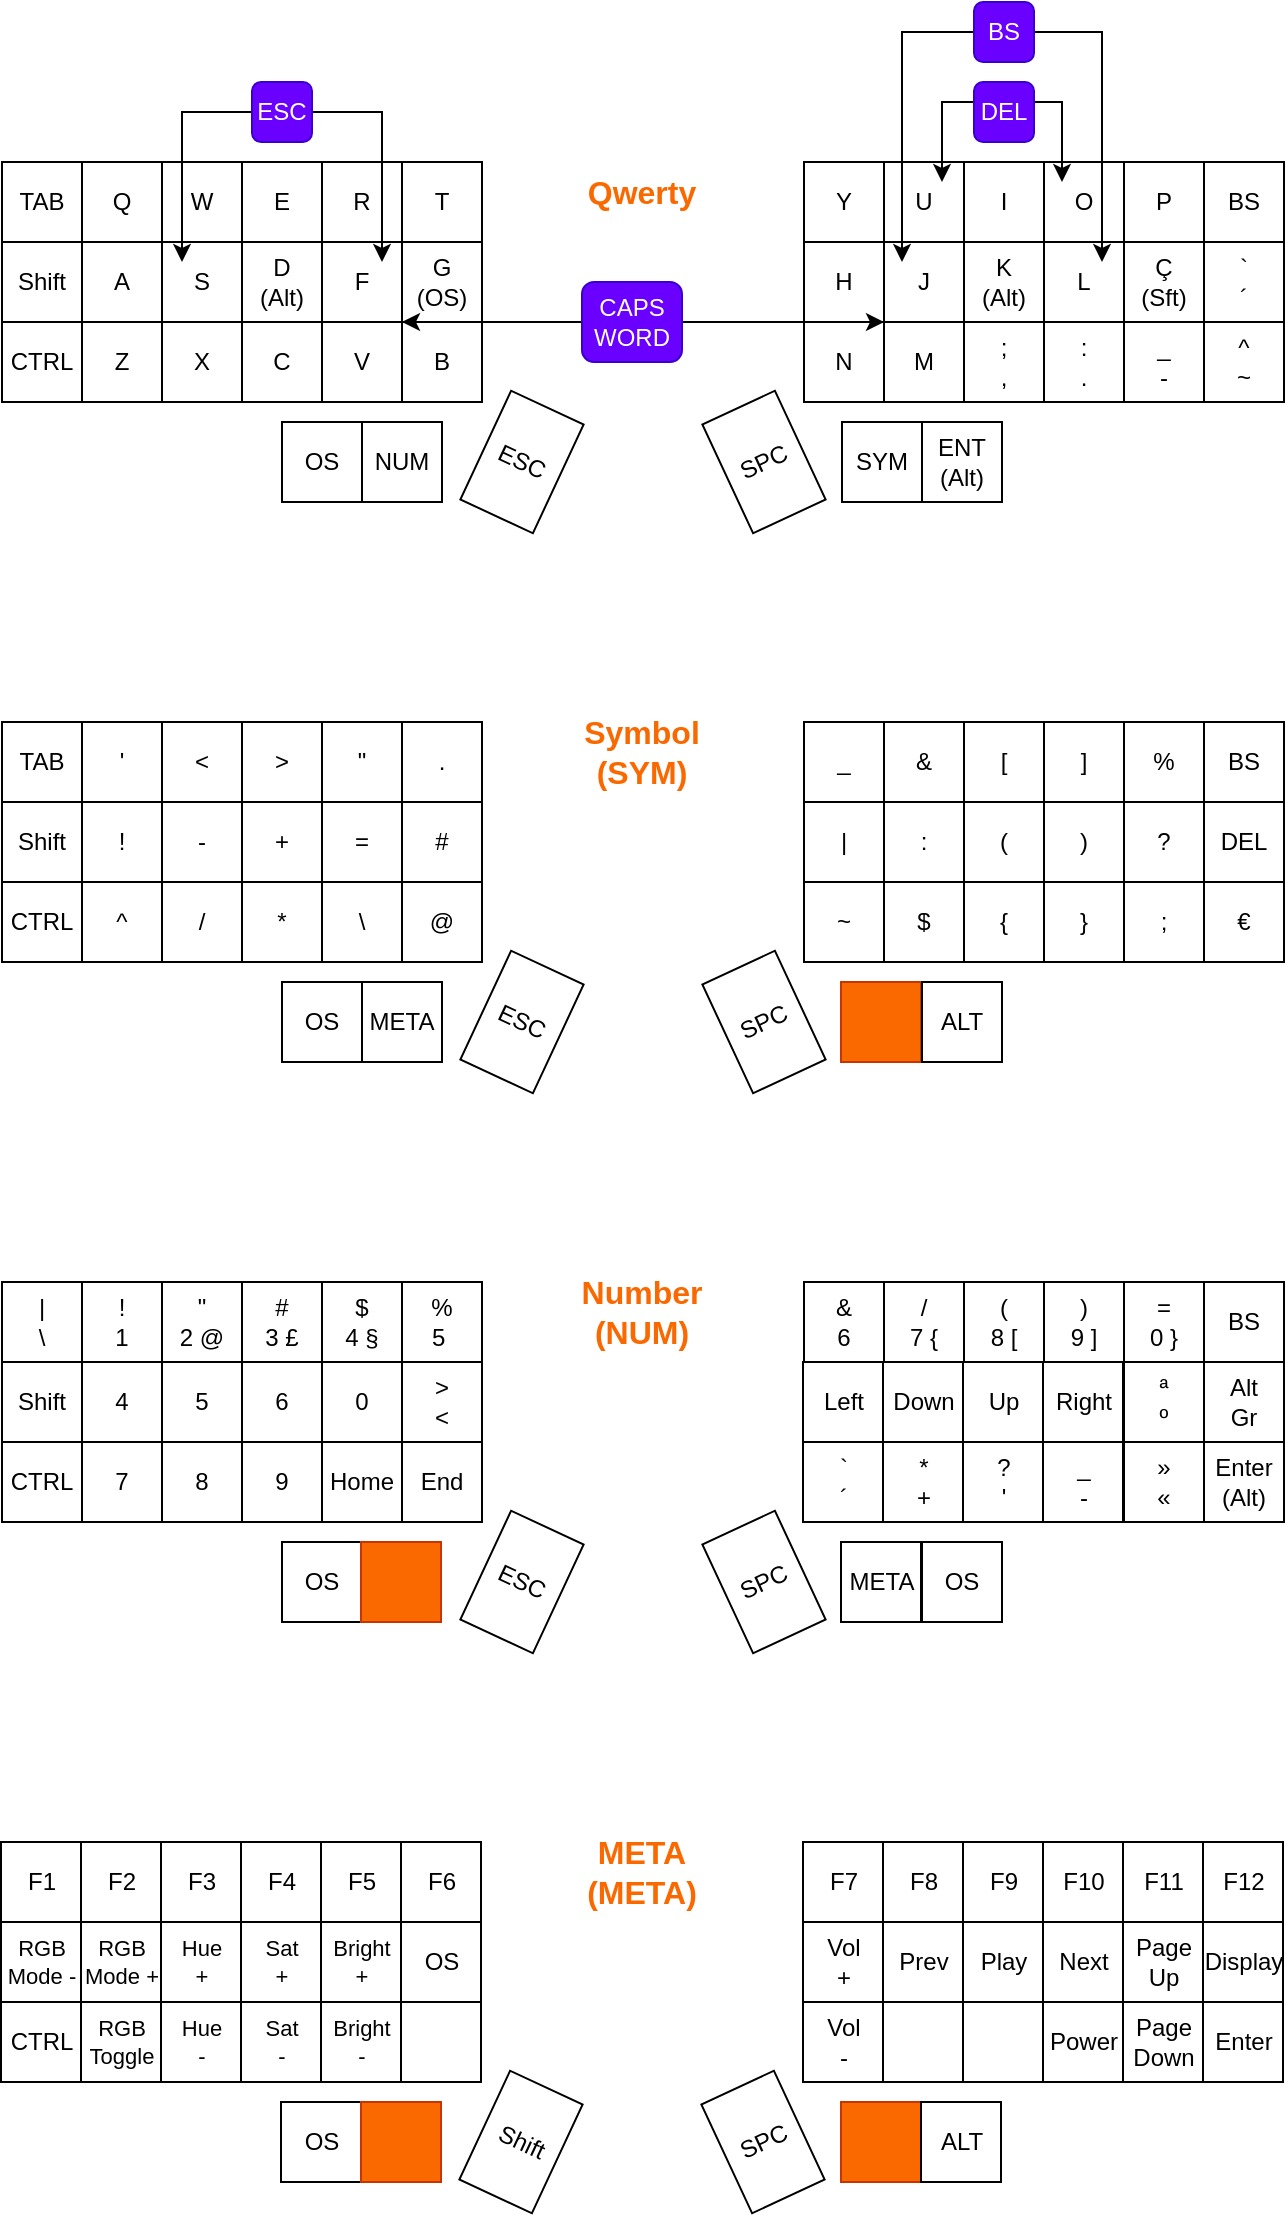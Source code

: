 <mxfile version="20.8.10" type="device"><diagram name="Page-1" id="RjyNpweCf3BuNqAkhzB8"><mxGraphModel dx="1399" dy="866" grid="1" gridSize="10" guides="1" tooltips="1" connect="1" arrows="1" fold="1" page="1" pageScale="1" pageWidth="827" pageHeight="1169" math="0" shadow="0"><root><mxCell id="0"/><mxCell id="1" parent="0"/><mxCell id="gcK_eplWtHW8My9eg8PI-1" value="TAB" style="rounded=0;whiteSpace=wrap;html=1;" parent="1" vertex="1"><mxGeometry x="80" y="120" width="40" height="40" as="geometry"/></mxCell><mxCell id="gcK_eplWtHW8My9eg8PI-2" value="Q" style="rounded=0;whiteSpace=wrap;html=1;" parent="1" vertex="1"><mxGeometry x="120" y="120" width="40" height="40" as="geometry"/></mxCell><mxCell id="gcK_eplWtHW8My9eg8PI-3" value="W" style="rounded=0;whiteSpace=wrap;html=1;" parent="1" vertex="1"><mxGeometry x="160" y="120" width="40" height="40" as="geometry"/></mxCell><mxCell id="gcK_eplWtHW8My9eg8PI-4" value="E" style="rounded=0;whiteSpace=wrap;html=1;" parent="1" vertex="1"><mxGeometry x="200" y="120" width="40" height="40" as="geometry"/></mxCell><mxCell id="gcK_eplWtHW8My9eg8PI-5" value="R" style="rounded=0;whiteSpace=wrap;html=1;" parent="1" vertex="1"><mxGeometry x="240" y="120" width="40" height="40" as="geometry"/></mxCell><mxCell id="gcK_eplWtHW8My9eg8PI-6" value="T" style="rounded=0;whiteSpace=wrap;html=1;" parent="1" vertex="1"><mxGeometry x="280" y="120" width="40" height="40" as="geometry"/></mxCell><mxCell id="gcK_eplWtHW8My9eg8PI-7" value="Y" style="rounded=0;whiteSpace=wrap;html=1;" parent="1" vertex="1"><mxGeometry x="481" y="120" width="40" height="40" as="geometry"/></mxCell><mxCell id="gcK_eplWtHW8My9eg8PI-8" value="U" style="rounded=0;whiteSpace=wrap;html=1;" parent="1" vertex="1"><mxGeometry x="521" y="120" width="40" height="40" as="geometry"/></mxCell><mxCell id="gcK_eplWtHW8My9eg8PI-9" value="I" style="rounded=0;whiteSpace=wrap;html=1;" parent="1" vertex="1"><mxGeometry x="561" y="120" width="40" height="40" as="geometry"/></mxCell><mxCell id="gcK_eplWtHW8My9eg8PI-10" value="O" style="rounded=0;whiteSpace=wrap;html=1;" parent="1" vertex="1"><mxGeometry x="601" y="120" width="40" height="40" as="geometry"/></mxCell><mxCell id="gcK_eplWtHW8My9eg8PI-11" value="P" style="rounded=0;whiteSpace=wrap;html=1;" parent="1" vertex="1"><mxGeometry x="641" y="120" width="40" height="40" as="geometry"/></mxCell><mxCell id="gcK_eplWtHW8My9eg8PI-12" value="BS" style="rounded=0;whiteSpace=wrap;html=1;" parent="1" vertex="1"><mxGeometry x="681" y="120" width="40" height="40" as="geometry"/></mxCell><mxCell id="gcK_eplWtHW8My9eg8PI-13" value="H" style="rounded=0;whiteSpace=wrap;html=1;" parent="1" vertex="1"><mxGeometry x="481" y="160" width="40" height="40" as="geometry"/></mxCell><mxCell id="gcK_eplWtHW8My9eg8PI-14" value="J" style="rounded=0;whiteSpace=wrap;html=1;" parent="1" vertex="1"><mxGeometry x="521" y="160" width="40" height="40" as="geometry"/></mxCell><mxCell id="gcK_eplWtHW8My9eg8PI-15" value="K&lt;br&gt;(Alt)" style="rounded=0;whiteSpace=wrap;html=1;" parent="1" vertex="1"><mxGeometry x="561" y="160" width="40" height="40" as="geometry"/></mxCell><mxCell id="gcK_eplWtHW8My9eg8PI-16" value="L" style="rounded=0;whiteSpace=wrap;html=1;" parent="1" vertex="1"><mxGeometry x="601" y="160" width="40" height="40" as="geometry"/></mxCell><mxCell id="gcK_eplWtHW8My9eg8PI-17" value="Ç&lt;br&gt;(Sft)" style="rounded=0;whiteSpace=wrap;html=1;" parent="1" vertex="1"><mxGeometry x="641" y="160" width="40" height="40" as="geometry"/></mxCell><mxCell id="gcK_eplWtHW8My9eg8PI-18" value="`&lt;br&gt;´" style="rounded=0;whiteSpace=wrap;html=1;" parent="1" vertex="1"><mxGeometry x="681" y="160" width="40" height="40" as="geometry"/></mxCell><mxCell id="gcK_eplWtHW8My9eg8PI-19" value="N" style="rounded=0;whiteSpace=wrap;html=1;" parent="1" vertex="1"><mxGeometry x="481" y="200" width="40" height="40" as="geometry"/></mxCell><mxCell id="gcK_eplWtHW8My9eg8PI-20" value="M" style="rounded=0;whiteSpace=wrap;html=1;" parent="1" vertex="1"><mxGeometry x="521" y="200" width="40" height="40" as="geometry"/></mxCell><mxCell id="gcK_eplWtHW8My9eg8PI-21" value=";&lt;br&gt;," style="rounded=0;whiteSpace=wrap;html=1;" parent="1" vertex="1"><mxGeometry x="561" y="200" width="40" height="40" as="geometry"/></mxCell><mxCell id="gcK_eplWtHW8My9eg8PI-22" value=":&lt;br&gt;." style="rounded=0;whiteSpace=wrap;html=1;" parent="1" vertex="1"><mxGeometry x="601" y="200" width="40" height="40" as="geometry"/></mxCell><mxCell id="gcK_eplWtHW8My9eg8PI-23" value="_&lt;br&gt;-" style="rounded=0;whiteSpace=wrap;html=1;" parent="1" vertex="1"><mxGeometry x="641" y="200" width="40" height="40" as="geometry"/></mxCell><mxCell id="gcK_eplWtHW8My9eg8PI-24" value="^&lt;br&gt;~" style="rounded=0;whiteSpace=wrap;html=1;" parent="1" vertex="1"><mxGeometry x="681" y="200" width="40" height="40" as="geometry"/></mxCell><mxCell id="gcK_eplWtHW8My9eg8PI-25" value="Shift" style="rounded=0;whiteSpace=wrap;html=1;" parent="1" vertex="1"><mxGeometry x="80" y="160" width="40" height="40" as="geometry"/></mxCell><mxCell id="gcK_eplWtHW8My9eg8PI-26" value="A" style="rounded=0;whiteSpace=wrap;html=1;" parent="1" vertex="1"><mxGeometry x="120" y="160" width="40" height="40" as="geometry"/></mxCell><mxCell id="gcK_eplWtHW8My9eg8PI-27" value="S" style="rounded=0;whiteSpace=wrap;html=1;" parent="1" vertex="1"><mxGeometry x="160" y="160" width="40" height="40" as="geometry"/></mxCell><mxCell id="gcK_eplWtHW8My9eg8PI-28" value="D&lt;br&gt;(Alt)" style="rounded=0;whiteSpace=wrap;html=1;" parent="1" vertex="1"><mxGeometry x="200" y="160" width="40" height="40" as="geometry"/></mxCell><mxCell id="gcK_eplWtHW8My9eg8PI-29" value="F" style="rounded=0;whiteSpace=wrap;html=1;" parent="1" vertex="1"><mxGeometry x="240" y="160" width="40" height="40" as="geometry"/></mxCell><mxCell id="gcK_eplWtHW8My9eg8PI-30" value="G&lt;br&gt;(OS)" style="rounded=0;whiteSpace=wrap;html=1;" parent="1" vertex="1"><mxGeometry x="280" y="160" width="40" height="40" as="geometry"/></mxCell><mxCell id="gcK_eplWtHW8My9eg8PI-31" value="CTRL" style="rounded=0;whiteSpace=wrap;html=1;" parent="1" vertex="1"><mxGeometry x="80" y="200" width="40" height="40" as="geometry"/></mxCell><mxCell id="gcK_eplWtHW8My9eg8PI-32" value="Z" style="rounded=0;whiteSpace=wrap;html=1;" parent="1" vertex="1"><mxGeometry x="120" y="200" width="40" height="40" as="geometry"/></mxCell><mxCell id="gcK_eplWtHW8My9eg8PI-33" value="X" style="rounded=0;whiteSpace=wrap;html=1;" parent="1" vertex="1"><mxGeometry x="160" y="200" width="40" height="40" as="geometry"/></mxCell><mxCell id="gcK_eplWtHW8My9eg8PI-34" value="C" style="rounded=0;whiteSpace=wrap;html=1;" parent="1" vertex="1"><mxGeometry x="200" y="200" width="40" height="40" as="geometry"/></mxCell><mxCell id="gcK_eplWtHW8My9eg8PI-35" value="V" style="rounded=0;whiteSpace=wrap;html=1;" parent="1" vertex="1"><mxGeometry x="240" y="200" width="40" height="40" as="geometry"/></mxCell><mxCell id="gcK_eplWtHW8My9eg8PI-36" value="B" style="rounded=0;whiteSpace=wrap;html=1;" parent="1" vertex="1"><mxGeometry x="280" y="200" width="40" height="40" as="geometry"/></mxCell><mxCell id="gcK_eplWtHW8My9eg8PI-37" value="OS" style="rounded=0;whiteSpace=wrap;html=1;" parent="1" vertex="1"><mxGeometry x="220" y="250" width="40" height="40" as="geometry"/></mxCell><mxCell id="gcK_eplWtHW8My9eg8PI-38" value="NUM" style="rounded=0;whiteSpace=wrap;html=1;" parent="1" vertex="1"><mxGeometry x="260" y="250" width="40" height="40" as="geometry"/></mxCell><mxCell id="gcK_eplWtHW8My9eg8PI-39" value="SPC" style="rounded=0;whiteSpace=wrap;html=1;rotation=335;" parent="1" vertex="1"><mxGeometry x="441" y="240" width="40" height="60" as="geometry"/></mxCell><mxCell id="gcK_eplWtHW8My9eg8PI-40" value="ESC" style="rounded=0;whiteSpace=wrap;html=1;rotation=25;" parent="1" vertex="1"><mxGeometry x="320" y="240" width="40" height="60" as="geometry"/></mxCell><mxCell id="gcK_eplWtHW8My9eg8PI-41" value="SYM" style="rounded=0;whiteSpace=wrap;html=1;" parent="1" vertex="1"><mxGeometry x="500" y="250" width="40" height="40" as="geometry"/></mxCell><mxCell id="gcK_eplWtHW8My9eg8PI-42" value="ENT&lt;br&gt;(Alt)" style="rounded=0;whiteSpace=wrap;html=1;" parent="1" vertex="1"><mxGeometry x="540" y="250" width="40" height="40" as="geometry"/></mxCell><mxCell id="gcK_eplWtHW8My9eg8PI-49" style="edgeStyle=orthogonalEdgeStyle;rounded=0;orthogonalLoop=1;jettySize=auto;html=1;exitX=1;exitY=0.5;exitDx=0;exitDy=0;entryX=0.75;entryY=0.25;entryDx=0;entryDy=0;entryPerimeter=0;" parent="1" source="gcK_eplWtHW8My9eg8PI-43" target="gcK_eplWtHW8My9eg8PI-29" edge="1"><mxGeometry relative="1" as="geometry"/></mxCell><mxCell id="gcK_eplWtHW8My9eg8PI-50" style="edgeStyle=orthogonalEdgeStyle;rounded=0;orthogonalLoop=1;jettySize=auto;html=1;exitX=0;exitY=0.5;exitDx=0;exitDy=0;entryX=0.25;entryY=0.25;entryDx=0;entryDy=0;entryPerimeter=0;" parent="1" source="gcK_eplWtHW8My9eg8PI-43" target="gcK_eplWtHW8My9eg8PI-27" edge="1"><mxGeometry relative="1" as="geometry"/></mxCell><mxCell id="gcK_eplWtHW8My9eg8PI-43" value="ESC" style="rounded=1;whiteSpace=wrap;html=1;fillColor=#6a00ff;fontColor=#ffffff;strokeColor=#3700CC;" parent="1" vertex="1"><mxGeometry x="205" y="80" width="30" height="30" as="geometry"/></mxCell><mxCell id="gcK_eplWtHW8My9eg8PI-47" style="edgeStyle=orthogonalEdgeStyle;rounded=0;orthogonalLoop=1;jettySize=auto;html=1;exitX=0;exitY=0.5;exitDx=0;exitDy=0;entryX=0.225;entryY=0.25;entryDx=0;entryDy=0;entryPerimeter=0;" parent="1" source="gcK_eplWtHW8My9eg8PI-46" target="gcK_eplWtHW8My9eg8PI-14" edge="1"><mxGeometry relative="1" as="geometry"/></mxCell><mxCell id="gcK_eplWtHW8My9eg8PI-48" style="edgeStyle=orthogonalEdgeStyle;rounded=0;orthogonalLoop=1;jettySize=auto;html=1;exitX=1;exitY=0.5;exitDx=0;exitDy=0;entryX=0.725;entryY=0.25;entryDx=0;entryDy=0;entryPerimeter=0;" parent="1" source="gcK_eplWtHW8My9eg8PI-46" target="gcK_eplWtHW8My9eg8PI-16" edge="1"><mxGeometry relative="1" as="geometry"/></mxCell><mxCell id="gcK_eplWtHW8My9eg8PI-46" value="BS" style="rounded=1;whiteSpace=wrap;html=1;fillColor=#6a00ff;fontColor=#ffffff;strokeColor=#3700CC;" parent="1" vertex="1"><mxGeometry x="566" y="40" width="30" height="30" as="geometry"/></mxCell><mxCell id="gcK_eplWtHW8My9eg8PI-52" style="edgeStyle=orthogonalEdgeStyle;rounded=0;orthogonalLoop=1;jettySize=auto;html=1;exitX=0;exitY=0.5;exitDx=0;exitDy=0;entryX=0.725;entryY=0.25;entryDx=0;entryDy=0;entryPerimeter=0;jumpStyle=arc;" parent="1" source="gcK_eplWtHW8My9eg8PI-51" target="gcK_eplWtHW8My9eg8PI-8" edge="1"><mxGeometry relative="1" as="geometry"><Array as="points"><mxPoint x="566" y="90"/><mxPoint x="550" y="90"/></Array></mxGeometry></mxCell><mxCell id="gcK_eplWtHW8My9eg8PI-53" style="edgeStyle=orthogonalEdgeStyle;rounded=0;jumpStyle=arc;orthogonalLoop=1;jettySize=auto;html=1;exitX=1;exitY=0.5;exitDx=0;exitDy=0;entryX=0.225;entryY=0.25;entryDx=0;entryDy=0;entryPerimeter=0;" parent="1" source="gcK_eplWtHW8My9eg8PI-51" target="gcK_eplWtHW8My9eg8PI-10" edge="1"><mxGeometry relative="1" as="geometry"><Array as="points"><mxPoint x="596" y="90"/><mxPoint x="610" y="90"/></Array></mxGeometry></mxCell><mxCell id="gcK_eplWtHW8My9eg8PI-51" value="DEL" style="rounded=1;whiteSpace=wrap;html=1;fillColor=#6a00ff;fontColor=#ffffff;strokeColor=#3700CC;" parent="1" vertex="1"><mxGeometry x="566" y="80" width="30" height="30" as="geometry"/></mxCell><mxCell id="gcK_eplWtHW8My9eg8PI-56" style="edgeStyle=orthogonalEdgeStyle;rounded=0;jumpStyle=arc;orthogonalLoop=1;jettySize=auto;html=1;exitX=0;exitY=0.5;exitDx=0;exitDy=0;entryX=0;entryY=1;entryDx=0;entryDy=0;" parent="1" source="gcK_eplWtHW8My9eg8PI-55" target="gcK_eplWtHW8My9eg8PI-30" edge="1"><mxGeometry relative="1" as="geometry"><Array as="points"><mxPoint x="310" y="200"/><mxPoint x="310" y="200"/></Array></mxGeometry></mxCell><mxCell id="gcK_eplWtHW8My9eg8PI-57" style="edgeStyle=orthogonalEdgeStyle;rounded=0;jumpStyle=arc;orthogonalLoop=1;jettySize=auto;html=1;exitX=1;exitY=0.5;exitDx=0;exitDy=0;entryX=1;entryY=0;entryDx=0;entryDy=0;" parent="1" source="gcK_eplWtHW8My9eg8PI-55" target="gcK_eplWtHW8My9eg8PI-19" edge="1"><mxGeometry relative="1" as="geometry"><Array as="points"><mxPoint x="490" y="200"/><mxPoint x="490" y="200"/></Array></mxGeometry></mxCell><mxCell id="gcK_eplWtHW8My9eg8PI-55" value="CAPS&lt;br&gt;WORD" style="rounded=1;whiteSpace=wrap;html=1;fillColor=#6a00ff;fontColor=#ffffff;strokeColor=#3700CC;" parent="1" vertex="1"><mxGeometry x="370" y="180" width="50" height="40" as="geometry"/></mxCell><mxCell id="gcK_eplWtHW8My9eg8PI-58" value="&lt;font style=&quot;font-size: 16px;&quot;&gt;&lt;b style=&quot;font-size: 16px;&quot;&gt;Qwerty&lt;/b&gt;&lt;/font&gt;" style="text;html=1;strokeColor=none;fillColor=none;align=center;verticalAlign=middle;whiteSpace=wrap;rounded=0;fontSize=16;fontColor=#fa6800;" parent="1" vertex="1"><mxGeometry x="370" y="120" width="60" height="30" as="geometry"/></mxCell><mxCell id="gcK_eplWtHW8My9eg8PI-59" value="TAB" style="rounded=0;whiteSpace=wrap;html=1;" parent="1" vertex="1"><mxGeometry x="80" y="400" width="40" height="40" as="geometry"/></mxCell><mxCell id="gcK_eplWtHW8My9eg8PI-60" value="'" style="rounded=0;whiteSpace=wrap;html=1;" parent="1" vertex="1"><mxGeometry x="120" y="400" width="40" height="40" as="geometry"/></mxCell><mxCell id="gcK_eplWtHW8My9eg8PI-61" value="&amp;lt;" style="rounded=0;whiteSpace=wrap;html=1;" parent="1" vertex="1"><mxGeometry x="160" y="400" width="40" height="40" as="geometry"/></mxCell><mxCell id="gcK_eplWtHW8My9eg8PI-62" value="&amp;gt;" style="rounded=0;whiteSpace=wrap;html=1;" parent="1" vertex="1"><mxGeometry x="200" y="400" width="40" height="40" as="geometry"/></mxCell><mxCell id="gcK_eplWtHW8My9eg8PI-63" value="&quot;" style="rounded=0;whiteSpace=wrap;html=1;" parent="1" vertex="1"><mxGeometry x="240" y="400" width="40" height="40" as="geometry"/></mxCell><mxCell id="gcK_eplWtHW8My9eg8PI-64" value="." style="rounded=0;whiteSpace=wrap;html=1;" parent="1" vertex="1"><mxGeometry x="280" y="400" width="40" height="40" as="geometry"/></mxCell><mxCell id="gcK_eplWtHW8My9eg8PI-65" value="_" style="rounded=0;whiteSpace=wrap;html=1;" parent="1" vertex="1"><mxGeometry x="481" y="400" width="40" height="40" as="geometry"/></mxCell><mxCell id="gcK_eplWtHW8My9eg8PI-66" value="&amp;amp;" style="rounded=0;whiteSpace=wrap;html=1;" parent="1" vertex="1"><mxGeometry x="521" y="400" width="40" height="40" as="geometry"/></mxCell><mxCell id="gcK_eplWtHW8My9eg8PI-67" value="[" style="rounded=0;whiteSpace=wrap;html=1;" parent="1" vertex="1"><mxGeometry x="561" y="400" width="40" height="40" as="geometry"/></mxCell><mxCell id="gcK_eplWtHW8My9eg8PI-68" value="]" style="rounded=0;whiteSpace=wrap;html=1;" parent="1" vertex="1"><mxGeometry x="601" y="400" width="40" height="40" as="geometry"/></mxCell><mxCell id="gcK_eplWtHW8My9eg8PI-69" value="%" style="rounded=0;whiteSpace=wrap;html=1;" parent="1" vertex="1"><mxGeometry x="641" y="400" width="40" height="40" as="geometry"/></mxCell><mxCell id="gcK_eplWtHW8My9eg8PI-70" value="BS" style="rounded=0;whiteSpace=wrap;html=1;" parent="1" vertex="1"><mxGeometry x="681" y="400" width="40" height="40" as="geometry"/></mxCell><mxCell id="gcK_eplWtHW8My9eg8PI-71" value="|" style="rounded=0;whiteSpace=wrap;html=1;" parent="1" vertex="1"><mxGeometry x="481" y="440" width="40" height="40" as="geometry"/></mxCell><mxCell id="gcK_eplWtHW8My9eg8PI-72" value=":" style="rounded=0;whiteSpace=wrap;html=1;" parent="1" vertex="1"><mxGeometry x="521" y="440" width="40" height="40" as="geometry"/></mxCell><mxCell id="gcK_eplWtHW8My9eg8PI-73" value="(" style="rounded=0;whiteSpace=wrap;html=1;" parent="1" vertex="1"><mxGeometry x="561" y="440" width="40" height="40" as="geometry"/></mxCell><mxCell id="gcK_eplWtHW8My9eg8PI-74" value=")" style="rounded=0;whiteSpace=wrap;html=1;" parent="1" vertex="1"><mxGeometry x="601" y="440" width="40" height="40" as="geometry"/></mxCell><mxCell id="gcK_eplWtHW8My9eg8PI-75" value="?" style="rounded=0;whiteSpace=wrap;html=1;" parent="1" vertex="1"><mxGeometry x="641" y="440" width="40" height="40" as="geometry"/></mxCell><mxCell id="gcK_eplWtHW8My9eg8PI-76" value="DEL" style="rounded=0;whiteSpace=wrap;html=1;" parent="1" vertex="1"><mxGeometry x="681" y="440" width="40" height="40" as="geometry"/></mxCell><mxCell id="gcK_eplWtHW8My9eg8PI-77" value="~" style="rounded=0;whiteSpace=wrap;html=1;" parent="1" vertex="1"><mxGeometry x="481" y="480" width="40" height="40" as="geometry"/></mxCell><mxCell id="gcK_eplWtHW8My9eg8PI-78" value="$" style="rounded=0;whiteSpace=wrap;html=1;" parent="1" vertex="1"><mxGeometry x="521" y="480" width="40" height="40" as="geometry"/></mxCell><mxCell id="gcK_eplWtHW8My9eg8PI-79" value="{" style="rounded=0;whiteSpace=wrap;html=1;" parent="1" vertex="1"><mxGeometry x="561" y="480" width="40" height="40" as="geometry"/></mxCell><mxCell id="gcK_eplWtHW8My9eg8PI-80" value="}" style="rounded=0;whiteSpace=wrap;html=1;" parent="1" vertex="1"><mxGeometry x="601" y="480" width="40" height="40" as="geometry"/></mxCell><mxCell id="gcK_eplWtHW8My9eg8PI-81" value=";" style="rounded=0;whiteSpace=wrap;html=1;" parent="1" vertex="1"><mxGeometry x="641" y="480" width="40" height="40" as="geometry"/></mxCell><mxCell id="gcK_eplWtHW8My9eg8PI-82" value="€" style="rounded=0;whiteSpace=wrap;html=1;" parent="1" vertex="1"><mxGeometry x="681" y="480" width="40" height="40" as="geometry"/></mxCell><mxCell id="gcK_eplWtHW8My9eg8PI-83" value="Shift" style="rounded=0;whiteSpace=wrap;html=1;" parent="1" vertex="1"><mxGeometry x="80" y="440" width="40" height="40" as="geometry"/></mxCell><mxCell id="gcK_eplWtHW8My9eg8PI-84" value="!" style="rounded=0;whiteSpace=wrap;html=1;" parent="1" vertex="1"><mxGeometry x="120" y="440" width="40" height="40" as="geometry"/></mxCell><mxCell id="gcK_eplWtHW8My9eg8PI-85" value="-" style="rounded=0;whiteSpace=wrap;html=1;" parent="1" vertex="1"><mxGeometry x="160" y="440" width="40" height="40" as="geometry"/></mxCell><mxCell id="gcK_eplWtHW8My9eg8PI-86" value="+" style="rounded=0;whiteSpace=wrap;html=1;" parent="1" vertex="1"><mxGeometry x="200" y="440" width="40" height="40" as="geometry"/></mxCell><mxCell id="gcK_eplWtHW8My9eg8PI-87" value="=" style="rounded=0;whiteSpace=wrap;html=1;" parent="1" vertex="1"><mxGeometry x="240" y="440" width="40" height="40" as="geometry"/></mxCell><mxCell id="gcK_eplWtHW8My9eg8PI-88" value="#" style="rounded=0;whiteSpace=wrap;html=1;" parent="1" vertex="1"><mxGeometry x="280" y="440" width="40" height="40" as="geometry"/></mxCell><mxCell id="gcK_eplWtHW8My9eg8PI-89" value="CTRL" style="rounded=0;whiteSpace=wrap;html=1;" parent="1" vertex="1"><mxGeometry x="80" y="480" width="40" height="40" as="geometry"/></mxCell><mxCell id="gcK_eplWtHW8My9eg8PI-90" value="^" style="rounded=0;whiteSpace=wrap;html=1;" parent="1" vertex="1"><mxGeometry x="120" y="480" width="40" height="40" as="geometry"/></mxCell><mxCell id="gcK_eplWtHW8My9eg8PI-91" value="/" style="rounded=0;whiteSpace=wrap;html=1;" parent="1" vertex="1"><mxGeometry x="160" y="480" width="40" height="40" as="geometry"/></mxCell><mxCell id="gcK_eplWtHW8My9eg8PI-92" value="*" style="rounded=0;whiteSpace=wrap;html=1;" parent="1" vertex="1"><mxGeometry x="200" y="480" width="40" height="40" as="geometry"/></mxCell><mxCell id="gcK_eplWtHW8My9eg8PI-93" value="\" style="rounded=0;whiteSpace=wrap;html=1;" parent="1" vertex="1"><mxGeometry x="240" y="480" width="40" height="40" as="geometry"/></mxCell><mxCell id="gcK_eplWtHW8My9eg8PI-94" value="@" style="rounded=0;whiteSpace=wrap;html=1;" parent="1" vertex="1"><mxGeometry x="280" y="480" width="40" height="40" as="geometry"/></mxCell><mxCell id="gcK_eplWtHW8My9eg8PI-95" value="OS" style="rounded=0;whiteSpace=wrap;html=1;" parent="1" vertex="1"><mxGeometry x="220" y="530" width="40" height="40" as="geometry"/></mxCell><mxCell id="gcK_eplWtHW8My9eg8PI-96" value="" style="rounded=0;whiteSpace=wrap;html=1;fillColor=#fa6800;fontColor=#000000;strokeColor=#C73500;" parent="1" vertex="1"><mxGeometry x="499.5" y="530" width="40" height="40" as="geometry"/></mxCell><mxCell id="gcK_eplWtHW8My9eg8PI-97" value="SPC" style="rounded=0;whiteSpace=wrap;html=1;rotation=335;" parent="1" vertex="1"><mxGeometry x="441" y="520" width="40" height="60" as="geometry"/></mxCell><mxCell id="gcK_eplWtHW8My9eg8PI-98" value="ESC" style="rounded=0;whiteSpace=wrap;html=1;rotation=25;" parent="1" vertex="1"><mxGeometry x="320" y="520" width="40" height="60" as="geometry"/></mxCell><mxCell id="gcK_eplWtHW8My9eg8PI-99" value="META" style="rounded=0;whiteSpace=wrap;html=1;" parent="1" vertex="1"><mxGeometry x="260" y="530" width="40" height="40" as="geometry"/></mxCell><mxCell id="gcK_eplWtHW8My9eg8PI-100" value="ALT" style="rounded=0;whiteSpace=wrap;html=1;" parent="1" vertex="1"><mxGeometry x="540" y="530" width="40" height="40" as="geometry"/></mxCell><mxCell id="gcK_eplWtHW8My9eg8PI-113" value="&lt;font style=&quot;font-size: 16px;&quot;&gt;&lt;b style=&quot;font-size: 16px;&quot;&gt;Symbol&lt;br&gt;(SYM)&lt;br&gt;&lt;/b&gt;&lt;/font&gt;" style="text;html=1;strokeColor=none;fillColor=none;align=center;verticalAlign=middle;whiteSpace=wrap;rounded=0;fontSize=16;fontColor=#FA6800;" parent="1" vertex="1"><mxGeometry x="370" y="400" width="60" height="30" as="geometry"/></mxCell><mxCell id="gcK_eplWtHW8My9eg8PI-114" value="|&lt;br&gt;\" style="rounded=0;whiteSpace=wrap;html=1;" parent="1" vertex="1"><mxGeometry x="80" y="680" width="40" height="40" as="geometry"/></mxCell><mxCell id="gcK_eplWtHW8My9eg8PI-115" value="!&lt;br&gt;1" style="rounded=0;whiteSpace=wrap;html=1;" parent="1" vertex="1"><mxGeometry x="120" y="680" width="40" height="40" as="geometry"/></mxCell><mxCell id="gcK_eplWtHW8My9eg8PI-116" value="&quot;&lt;br&gt;2 @" style="rounded=0;whiteSpace=wrap;html=1;" parent="1" vertex="1"><mxGeometry x="160" y="680" width="40" height="40" as="geometry"/></mxCell><mxCell id="gcK_eplWtHW8My9eg8PI-117" value="#&lt;br&gt;3 £" style="rounded=0;whiteSpace=wrap;html=1;" parent="1" vertex="1"><mxGeometry x="200" y="680" width="40" height="40" as="geometry"/></mxCell><mxCell id="gcK_eplWtHW8My9eg8PI-118" value="$&lt;br&gt;4 §" style="rounded=0;whiteSpace=wrap;html=1;" parent="1" vertex="1"><mxGeometry x="240" y="680" width="40" height="40" as="geometry"/></mxCell><mxCell id="gcK_eplWtHW8My9eg8PI-119" value="%&lt;br&gt;5&amp;nbsp;" style="rounded=0;whiteSpace=wrap;html=1;" parent="1" vertex="1"><mxGeometry x="280" y="680" width="40" height="40" as="geometry"/></mxCell><mxCell id="gcK_eplWtHW8My9eg8PI-120" value="&amp;amp;&lt;br&gt;6" style="rounded=0;whiteSpace=wrap;html=1;" parent="1" vertex="1"><mxGeometry x="481" y="680" width="40" height="40" as="geometry"/></mxCell><mxCell id="gcK_eplWtHW8My9eg8PI-121" value="/&lt;br&gt;7 {" style="rounded=0;whiteSpace=wrap;html=1;" parent="1" vertex="1"><mxGeometry x="521" y="680" width="40" height="40" as="geometry"/></mxCell><mxCell id="gcK_eplWtHW8My9eg8PI-122" value="(&lt;br&gt;8 [" style="rounded=0;whiteSpace=wrap;html=1;" parent="1" vertex="1"><mxGeometry x="561" y="680" width="40" height="40" as="geometry"/></mxCell><mxCell id="gcK_eplWtHW8My9eg8PI-123" value=")&lt;br&gt;9 ]" style="rounded=0;whiteSpace=wrap;html=1;" parent="1" vertex="1"><mxGeometry x="601" y="680" width="40" height="40" as="geometry"/></mxCell><mxCell id="gcK_eplWtHW8My9eg8PI-124" value="=&lt;br&gt;0 }" style="rounded=0;whiteSpace=wrap;html=1;" parent="1" vertex="1"><mxGeometry x="641" y="680" width="40" height="40" as="geometry"/></mxCell><mxCell id="gcK_eplWtHW8My9eg8PI-125" value="BS" style="rounded=0;whiteSpace=wrap;html=1;" parent="1" vertex="1"><mxGeometry x="681" y="680" width="40" height="40" as="geometry"/></mxCell><mxCell id="gcK_eplWtHW8My9eg8PI-126" value="`&lt;br&gt;´" style="rounded=0;whiteSpace=wrap;html=1;" parent="1" vertex="1"><mxGeometry x="480.5" y="760" width="40" height="40" as="geometry"/></mxCell><mxCell id="gcK_eplWtHW8My9eg8PI-127" value="*&lt;br&gt;+" style="rounded=0;whiteSpace=wrap;html=1;" parent="1" vertex="1"><mxGeometry x="520.5" y="760" width="40" height="40" as="geometry"/></mxCell><mxCell id="gcK_eplWtHW8My9eg8PI-128" value="?&lt;br&gt;'" style="rounded=0;whiteSpace=wrap;html=1;" parent="1" vertex="1"><mxGeometry x="560.5" y="760" width="40" height="40" as="geometry"/></mxCell><mxCell id="gcK_eplWtHW8My9eg8PI-129" value="_&lt;br&gt;-" style="rounded=0;whiteSpace=wrap;html=1;" parent="1" vertex="1"><mxGeometry x="600.5" y="760" width="40" height="40" as="geometry"/></mxCell><mxCell id="gcK_eplWtHW8My9eg8PI-130" value="ª&lt;br&gt;º" style="rounded=0;whiteSpace=wrap;html=1;" parent="1" vertex="1"><mxGeometry x="641" y="720" width="40" height="40" as="geometry"/></mxCell><mxCell id="gcK_eplWtHW8My9eg8PI-131" value="Alt&lt;br&gt;Gr" style="rounded=0;whiteSpace=wrap;html=1;" parent="1" vertex="1"><mxGeometry x="681" y="720" width="40" height="40" as="geometry"/></mxCell><mxCell id="gcK_eplWtHW8My9eg8PI-132" value="Left" style="rounded=0;whiteSpace=wrap;html=1;" parent="1" vertex="1"><mxGeometry x="480.5" y="720" width="40" height="40" as="geometry"/></mxCell><mxCell id="gcK_eplWtHW8My9eg8PI-133" value="Down" style="rounded=0;whiteSpace=wrap;html=1;" parent="1" vertex="1"><mxGeometry x="520.5" y="720" width="40" height="40" as="geometry"/></mxCell><mxCell id="gcK_eplWtHW8My9eg8PI-134" value="Up" style="rounded=0;whiteSpace=wrap;html=1;" parent="1" vertex="1"><mxGeometry x="560.5" y="720" width="40" height="40" as="geometry"/></mxCell><mxCell id="gcK_eplWtHW8My9eg8PI-135" value="Right" style="rounded=0;whiteSpace=wrap;html=1;" parent="1" vertex="1"><mxGeometry x="600.5" y="720" width="40" height="40" as="geometry"/></mxCell><mxCell id="gcK_eplWtHW8My9eg8PI-136" value="»&lt;br&gt;«" style="rounded=0;whiteSpace=wrap;html=1;" parent="1" vertex="1"><mxGeometry x="641" y="760" width="40" height="40" as="geometry"/></mxCell><mxCell id="gcK_eplWtHW8My9eg8PI-137" value="Enter&lt;br&gt;(Alt)" style="rounded=0;whiteSpace=wrap;html=1;" parent="1" vertex="1"><mxGeometry x="681" y="760" width="40" height="40" as="geometry"/></mxCell><mxCell id="gcK_eplWtHW8My9eg8PI-138" value="Shift" style="rounded=0;whiteSpace=wrap;html=1;" parent="1" vertex="1"><mxGeometry x="80" y="720" width="40" height="40" as="geometry"/></mxCell><mxCell id="gcK_eplWtHW8My9eg8PI-139" value="4" style="rounded=0;whiteSpace=wrap;html=1;" parent="1" vertex="1"><mxGeometry x="120" y="720" width="40" height="40" as="geometry"/></mxCell><mxCell id="gcK_eplWtHW8My9eg8PI-140" value="5" style="rounded=0;whiteSpace=wrap;html=1;" parent="1" vertex="1"><mxGeometry x="160" y="720" width="40" height="40" as="geometry"/></mxCell><mxCell id="gcK_eplWtHW8My9eg8PI-141" value="6" style="rounded=0;whiteSpace=wrap;html=1;" parent="1" vertex="1"><mxGeometry x="200" y="720" width="40" height="40" as="geometry"/></mxCell><mxCell id="gcK_eplWtHW8My9eg8PI-142" value="0" style="rounded=0;whiteSpace=wrap;html=1;" parent="1" vertex="1"><mxGeometry x="240" y="720" width="40" height="40" as="geometry"/></mxCell><mxCell id="gcK_eplWtHW8My9eg8PI-143" value="&amp;gt;&lt;br&gt;&amp;lt;" style="rounded=0;whiteSpace=wrap;html=1;" parent="1" vertex="1"><mxGeometry x="280" y="720" width="40" height="40" as="geometry"/></mxCell><mxCell id="gcK_eplWtHW8My9eg8PI-144" value="CTRL" style="rounded=0;whiteSpace=wrap;html=1;" parent="1" vertex="1"><mxGeometry x="80" y="760" width="40" height="40" as="geometry"/></mxCell><mxCell id="gcK_eplWtHW8My9eg8PI-145" value="7" style="rounded=0;whiteSpace=wrap;html=1;" parent="1" vertex="1"><mxGeometry x="120" y="760" width="40" height="40" as="geometry"/></mxCell><mxCell id="gcK_eplWtHW8My9eg8PI-146" value="8" style="rounded=0;whiteSpace=wrap;html=1;" parent="1" vertex="1"><mxGeometry x="160" y="760" width="40" height="40" as="geometry"/></mxCell><mxCell id="gcK_eplWtHW8My9eg8PI-147" value="9" style="rounded=0;whiteSpace=wrap;html=1;" parent="1" vertex="1"><mxGeometry x="200" y="760" width="40" height="40" as="geometry"/></mxCell><mxCell id="gcK_eplWtHW8My9eg8PI-148" value="Home" style="rounded=0;whiteSpace=wrap;html=1;" parent="1" vertex="1"><mxGeometry x="240" y="760" width="40" height="40" as="geometry"/></mxCell><mxCell id="gcK_eplWtHW8My9eg8PI-149" value="End" style="rounded=0;whiteSpace=wrap;html=1;" parent="1" vertex="1"><mxGeometry x="280" y="760" width="40" height="40" as="geometry"/></mxCell><mxCell id="gcK_eplWtHW8My9eg8PI-150" value="OS" style="rounded=0;whiteSpace=wrap;html=1;" parent="1" vertex="1"><mxGeometry x="220" y="810" width="40" height="40" as="geometry"/></mxCell><mxCell id="gcK_eplWtHW8My9eg8PI-151" value="" style="rounded=0;whiteSpace=wrap;html=1;fillColor=none;fontColor=#000000;strokeColor=none;" parent="1" vertex="1"><mxGeometry x="260" y="810" width="40" height="40" as="geometry"/></mxCell><mxCell id="gcK_eplWtHW8My9eg8PI-152" value="SPC" style="rounded=0;whiteSpace=wrap;html=1;rotation=335;" parent="1" vertex="1"><mxGeometry x="441" y="800" width="40" height="60" as="geometry"/></mxCell><mxCell id="gcK_eplWtHW8My9eg8PI-153" value="ESC" style="rounded=0;whiteSpace=wrap;html=1;rotation=25;" parent="1" vertex="1"><mxGeometry x="320" y="800" width="40" height="60" as="geometry"/></mxCell><mxCell id="gcK_eplWtHW8My9eg8PI-154" value="" style="rounded=0;whiteSpace=wrap;html=1;fillColor=#fa6800;fontColor=#000000;strokeColor=#C73500;" parent="1" vertex="1"><mxGeometry x="259.5" y="810" width="40" height="40" as="geometry"/></mxCell><mxCell id="gcK_eplWtHW8My9eg8PI-155" value="OS" style="rounded=0;whiteSpace=wrap;html=1;" parent="1" vertex="1"><mxGeometry x="540" y="810" width="40" height="40" as="geometry"/></mxCell><mxCell id="gcK_eplWtHW8My9eg8PI-156" value="&lt;font style=&quot;font-size: 16px;&quot;&gt;&lt;b style=&quot;font-size: 16px;&quot;&gt;Number&lt;br&gt;(NUM)&lt;br&gt;&lt;/b&gt;&lt;/font&gt;" style="text;html=1;strokeColor=none;fillColor=none;align=center;verticalAlign=middle;whiteSpace=wrap;rounded=0;fontSize=16;fontColor=#fa6800;" parent="1" vertex="1"><mxGeometry x="370" y="680" width="60" height="30" as="geometry"/></mxCell><mxCell id="gcK_eplWtHW8My9eg8PI-157" value="META" style="rounded=0;whiteSpace=wrap;html=1;" parent="1" vertex="1"><mxGeometry x="499.5" y="810" width="40" height="40" as="geometry"/></mxCell><mxCell id="gcK_eplWtHW8My9eg8PI-158" value="F1" style="rounded=0;whiteSpace=wrap;html=1;" parent="1" vertex="1"><mxGeometry x="79.5" y="960" width="40" height="40" as="geometry"/></mxCell><mxCell id="gcK_eplWtHW8My9eg8PI-159" value="F2" style="rounded=0;whiteSpace=wrap;html=1;" parent="1" vertex="1"><mxGeometry x="119.5" y="960" width="40" height="40" as="geometry"/></mxCell><mxCell id="gcK_eplWtHW8My9eg8PI-160" value="F3" style="rounded=0;whiteSpace=wrap;html=1;" parent="1" vertex="1"><mxGeometry x="159.5" y="960" width="40" height="40" as="geometry"/></mxCell><mxCell id="gcK_eplWtHW8My9eg8PI-161" value="F4" style="rounded=0;whiteSpace=wrap;html=1;" parent="1" vertex="1"><mxGeometry x="199.5" y="960" width="40" height="40" as="geometry"/></mxCell><mxCell id="gcK_eplWtHW8My9eg8PI-162" value="F5" style="rounded=0;whiteSpace=wrap;html=1;" parent="1" vertex="1"><mxGeometry x="239.5" y="960" width="40" height="40" as="geometry"/></mxCell><mxCell id="gcK_eplWtHW8My9eg8PI-163" value="F6" style="rounded=0;whiteSpace=wrap;html=1;" parent="1" vertex="1"><mxGeometry x="279.5" y="960" width="40" height="40" as="geometry"/></mxCell><mxCell id="gcK_eplWtHW8My9eg8PI-164" value="F7" style="rounded=0;whiteSpace=wrap;html=1;" parent="1" vertex="1"><mxGeometry x="480.5" y="960" width="40" height="40" as="geometry"/></mxCell><mxCell id="gcK_eplWtHW8My9eg8PI-165" value="F8" style="rounded=0;whiteSpace=wrap;html=1;" parent="1" vertex="1"><mxGeometry x="520.5" y="960" width="40" height="40" as="geometry"/></mxCell><mxCell id="gcK_eplWtHW8My9eg8PI-166" value="F9" style="rounded=0;whiteSpace=wrap;html=1;" parent="1" vertex="1"><mxGeometry x="560.5" y="960" width="40" height="40" as="geometry"/></mxCell><mxCell id="gcK_eplWtHW8My9eg8PI-167" value="F10" style="rounded=0;whiteSpace=wrap;html=1;" parent="1" vertex="1"><mxGeometry x="600.5" y="960" width="40" height="40" as="geometry"/></mxCell><mxCell id="gcK_eplWtHW8My9eg8PI-168" value="F11" style="rounded=0;whiteSpace=wrap;html=1;" parent="1" vertex="1"><mxGeometry x="640.5" y="960" width="40" height="40" as="geometry"/></mxCell><mxCell id="gcK_eplWtHW8My9eg8PI-169" value="F12" style="rounded=0;whiteSpace=wrap;html=1;" parent="1" vertex="1"><mxGeometry x="680.5" y="960" width="40" height="40" as="geometry"/></mxCell><mxCell id="gcK_eplWtHW8My9eg8PI-170" value="Vol&lt;br&gt;+" style="rounded=0;whiteSpace=wrap;html=1;" parent="1" vertex="1"><mxGeometry x="480.5" y="1000" width="40" height="40" as="geometry"/></mxCell><mxCell id="gcK_eplWtHW8My9eg8PI-171" value="Prev" style="rounded=0;whiteSpace=wrap;html=1;" parent="1" vertex="1"><mxGeometry x="520.5" y="1000" width="40" height="40" as="geometry"/></mxCell><mxCell id="gcK_eplWtHW8My9eg8PI-172" value="Play" style="rounded=0;whiteSpace=wrap;html=1;" parent="1" vertex="1"><mxGeometry x="560.5" y="1000" width="40" height="40" as="geometry"/></mxCell><mxCell id="gcK_eplWtHW8My9eg8PI-173" value="Next" style="rounded=0;whiteSpace=wrap;html=1;" parent="1" vertex="1"><mxGeometry x="600.5" y="1000" width="40" height="40" as="geometry"/></mxCell><mxCell id="gcK_eplWtHW8My9eg8PI-174" value="Page&lt;br&gt;Up" style="rounded=0;whiteSpace=wrap;html=1;" parent="1" vertex="1"><mxGeometry x="640.5" y="1000" width="40" height="40" as="geometry"/></mxCell><mxCell id="gcK_eplWtHW8My9eg8PI-175" value="Display" style="rounded=0;whiteSpace=wrap;html=1;" parent="1" vertex="1"><mxGeometry x="680.5" y="1000" width="40" height="40" as="geometry"/></mxCell><mxCell id="gcK_eplWtHW8My9eg8PI-176" value="Vol&lt;br&gt;-" style="rounded=0;whiteSpace=wrap;html=1;" parent="1" vertex="1"><mxGeometry x="480.5" y="1040" width="40" height="40" as="geometry"/></mxCell><mxCell id="gcK_eplWtHW8My9eg8PI-177" value="" style="rounded=0;whiteSpace=wrap;html=1;" parent="1" vertex="1"><mxGeometry x="520.5" y="1040" width="40" height="40" as="geometry"/></mxCell><mxCell id="gcK_eplWtHW8My9eg8PI-178" value="" style="rounded=0;whiteSpace=wrap;html=1;" parent="1" vertex="1"><mxGeometry x="560.5" y="1040" width="40" height="40" as="geometry"/></mxCell><mxCell id="gcK_eplWtHW8My9eg8PI-179" value="Power" style="rounded=0;whiteSpace=wrap;html=1;" parent="1" vertex="1"><mxGeometry x="600.5" y="1040" width="40" height="40" as="geometry"/></mxCell><mxCell id="gcK_eplWtHW8My9eg8PI-180" value="Page&lt;br&gt;Down" style="rounded=0;whiteSpace=wrap;html=1;" parent="1" vertex="1"><mxGeometry x="640.5" y="1040" width="40" height="40" as="geometry"/></mxCell><mxCell id="gcK_eplWtHW8My9eg8PI-181" value="Enter" style="rounded=0;whiteSpace=wrap;html=1;" parent="1" vertex="1"><mxGeometry x="680.5" y="1040" width="40" height="40" as="geometry"/></mxCell><mxCell id="gcK_eplWtHW8My9eg8PI-182" value="RGB&lt;br style=&quot;font-size: 11px;&quot;&gt;Mode -" style="rounded=0;whiteSpace=wrap;html=1;fontSize=11;" parent="1" vertex="1"><mxGeometry x="79.5" y="1000" width="40" height="40" as="geometry"/></mxCell><mxCell id="gcK_eplWtHW8My9eg8PI-183" value="RGB&lt;br style=&quot;font-size: 11px;&quot;&gt;&lt;span style=&quot;font-size: 11px;&quot;&gt;Mode +&lt;/span&gt;" style="rounded=0;whiteSpace=wrap;html=1;fontSize=11;" parent="1" vertex="1"><mxGeometry x="119.5" y="1000" width="40" height="40" as="geometry"/></mxCell><mxCell id="gcK_eplWtHW8My9eg8PI-184" value="Hue&lt;br style=&quot;font-size: 11px;&quot;&gt;+" style="rounded=0;whiteSpace=wrap;html=1;fontSize=11;" parent="1" vertex="1"><mxGeometry x="159.5" y="1000" width="40" height="40" as="geometry"/></mxCell><mxCell id="gcK_eplWtHW8My9eg8PI-185" value="Sat&lt;br style=&quot;font-size: 11px;&quot;&gt;+" style="rounded=0;whiteSpace=wrap;html=1;fontSize=11;" parent="1" vertex="1"><mxGeometry x="199.5" y="1000" width="40" height="40" as="geometry"/></mxCell><mxCell id="gcK_eplWtHW8My9eg8PI-186" value="Bright&lt;br style=&quot;font-size: 11px;&quot;&gt;+" style="rounded=0;whiteSpace=wrap;html=1;fontSize=11;" parent="1" vertex="1"><mxGeometry x="239.5" y="1000" width="40" height="40" as="geometry"/></mxCell><mxCell id="gcK_eplWtHW8My9eg8PI-187" value="OS" style="rounded=0;whiteSpace=wrap;html=1;" parent="1" vertex="1"><mxGeometry x="279.5" y="1000" width="40" height="40" as="geometry"/></mxCell><mxCell id="gcK_eplWtHW8My9eg8PI-188" value="CTRL" style="rounded=0;whiteSpace=wrap;html=1;" parent="1" vertex="1"><mxGeometry x="79.5" y="1040" width="40" height="40" as="geometry"/></mxCell><mxCell id="gcK_eplWtHW8My9eg8PI-189" value="RGB&lt;br style=&quot;font-size: 11px;&quot;&gt;Toggle" style="rounded=0;whiteSpace=wrap;html=1;fontSize=11;" parent="1" vertex="1"><mxGeometry x="119.5" y="1040" width="40" height="40" as="geometry"/></mxCell><mxCell id="gcK_eplWtHW8My9eg8PI-190" value="Hue&lt;br style=&quot;font-size: 11px;&quot;&gt;-" style="rounded=0;whiteSpace=wrap;html=1;fontSize=11;" parent="1" vertex="1"><mxGeometry x="159.5" y="1040" width="40" height="40" as="geometry"/></mxCell><mxCell id="gcK_eplWtHW8My9eg8PI-191" value="Sat&lt;br style=&quot;font-size: 11px;&quot;&gt;-" style="rounded=0;whiteSpace=wrap;html=1;fontSize=11;" parent="1" vertex="1"><mxGeometry x="199.5" y="1040" width="40" height="40" as="geometry"/></mxCell><mxCell id="gcK_eplWtHW8My9eg8PI-192" value="Bright&lt;br style=&quot;font-size: 11px;&quot;&gt;-" style="rounded=0;whiteSpace=wrap;html=1;fontSize=11;" parent="1" vertex="1"><mxGeometry x="239.5" y="1040" width="40" height="40" as="geometry"/></mxCell><mxCell id="gcK_eplWtHW8My9eg8PI-193" value="" style="rounded=0;whiteSpace=wrap;html=1;" parent="1" vertex="1"><mxGeometry x="279.5" y="1040" width="40" height="40" as="geometry"/></mxCell><mxCell id="gcK_eplWtHW8My9eg8PI-194" value="OS" style="rounded=0;whiteSpace=wrap;html=1;" parent="1" vertex="1"><mxGeometry x="219.5" y="1090" width="40" height="40" as="geometry"/></mxCell><mxCell id="gcK_eplWtHW8My9eg8PI-196" value="SPC" style="rounded=0;whiteSpace=wrap;html=1;rotation=335;" parent="1" vertex="1"><mxGeometry x="440.5" y="1080" width="40" height="60" as="geometry"/></mxCell><mxCell id="gcK_eplWtHW8My9eg8PI-197" value="Shift" style="rounded=0;whiteSpace=wrap;html=1;rotation=25;" parent="1" vertex="1"><mxGeometry x="319.5" y="1080" width="40" height="60" as="geometry"/></mxCell><mxCell id="gcK_eplWtHW8My9eg8PI-198" value="" style="rounded=0;whiteSpace=wrap;html=1;fillColor=#fa6800;fontColor=#000000;strokeColor=#C73500;" parent="1" vertex="1"><mxGeometry x="499.5" y="1090" width="40" height="40" as="geometry"/></mxCell><mxCell id="gcK_eplWtHW8My9eg8PI-199" value="ALT" style="rounded=0;whiteSpace=wrap;html=1;" parent="1" vertex="1"><mxGeometry x="539.5" y="1090" width="40" height="40" as="geometry"/></mxCell><mxCell id="gcK_eplWtHW8My9eg8PI-200" value="&lt;font style=&quot;font-size: 16px;&quot;&gt;&lt;b style=&quot;font-size: 16px;&quot;&gt;META&lt;br&gt;(META)&lt;br&gt;&lt;/b&gt;&lt;/font&gt;" style="text;html=1;strokeColor=none;fillColor=none;align=center;verticalAlign=middle;whiteSpace=wrap;rounded=0;fontSize=16;fontColor=#fa6800;" parent="1" vertex="1"><mxGeometry x="369.5" y="960" width="60" height="30" as="geometry"/></mxCell><mxCell id="gcK_eplWtHW8My9eg8PI-202" value="" style="rounded=0;whiteSpace=wrap;html=1;fillColor=#fa6800;fontColor=#000000;strokeColor=#C73500;" parent="1" vertex="1"><mxGeometry x="259.5" y="1090" width="40" height="40" as="geometry"/></mxCell></root></mxGraphModel></diagram></mxfile>